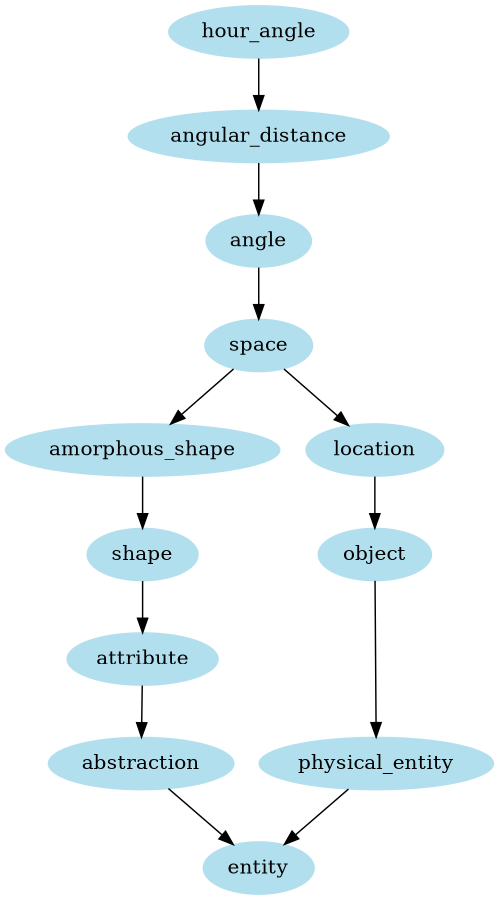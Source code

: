 digraph unix {
	node [color=lightblue2 style=filled]
	size="6,6"
	hour_angle -> angular_distance
	angular_distance -> angle
	angle -> space
	space -> amorphous_shape
	amorphous_shape -> shape
	shape -> attribute
	attribute -> abstraction
	abstraction -> entity
	space -> location
	location -> object
	object -> physical_entity
	physical_entity -> entity
}
